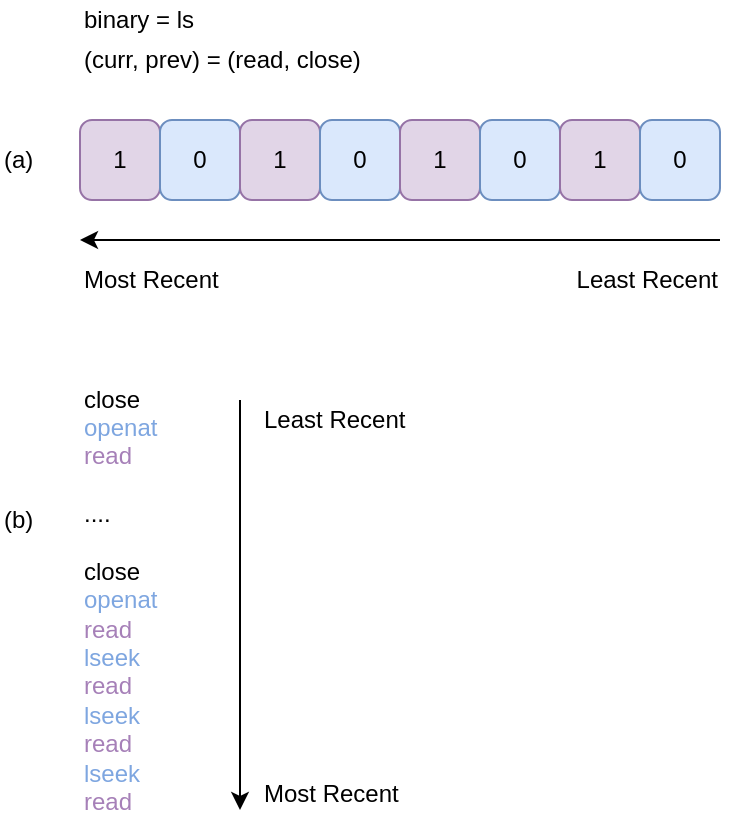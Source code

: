 <mxfile version="12.1.7" type="device" pages="1"><diagram id="4VQb4j5CQ5LQ0KDqWRRJ" name="Page-1"><mxGraphModel dx="1585" dy="896" grid="1" gridSize="10" guides="1" tooltips="1" connect="1" arrows="1" fold="1" page="1" pageScale="1" pageWidth="850" pageHeight="1100" math="0" shadow="0"><root><mxCell id="0"/><mxCell id="1" parent="0"/><mxCell id="VaIueDJUmBcWGi2YoBHb-1" value="1" style="rounded=1;whiteSpace=wrap;html=1;fillColor=#e1d5e7;strokeColor=#9673a6;" vertex="1" parent="1"><mxGeometry x="160" y="120" width="40" height="40" as="geometry"/></mxCell><mxCell id="VaIueDJUmBcWGi2YoBHb-2" value="0" style="rounded=1;whiteSpace=wrap;html=1;fillColor=#dae8fc;strokeColor=#6c8ebf;" vertex="1" parent="1"><mxGeometry x="200" y="120" width="40" height="40" as="geometry"/></mxCell><mxCell id="VaIueDJUmBcWGi2YoBHb-3" value="1" style="rounded=1;whiteSpace=wrap;html=1;fillColor=#e1d5e7;strokeColor=#9673a6;" vertex="1" parent="1"><mxGeometry x="240" y="120" width="40" height="40" as="geometry"/></mxCell><mxCell id="VaIueDJUmBcWGi2YoBHb-4" value="0" style="rounded=1;whiteSpace=wrap;html=1;fillColor=#dae8fc;strokeColor=#6c8ebf;" vertex="1" parent="1"><mxGeometry x="280" y="120" width="40" height="40" as="geometry"/></mxCell><mxCell id="VaIueDJUmBcWGi2YoBHb-6" value="1" style="rounded=1;whiteSpace=wrap;html=1;fillColor=#e1d5e7;strokeColor=#9673a6;" vertex="1" parent="1"><mxGeometry x="320" y="120" width="40" height="40" as="geometry"/></mxCell><mxCell id="VaIueDJUmBcWGi2YoBHb-7" value="0" style="rounded=1;whiteSpace=wrap;html=1;fillColor=#dae8fc;strokeColor=#6c8ebf;" vertex="1" parent="1"><mxGeometry x="360" y="120" width="40" height="40" as="geometry"/></mxCell><mxCell id="VaIueDJUmBcWGi2YoBHb-8" value="1" style="rounded=1;whiteSpace=wrap;html=1;fillColor=#e1d5e7;strokeColor=#9673a6;" vertex="1" parent="1"><mxGeometry x="400" y="120" width="40" height="40" as="geometry"/></mxCell><mxCell id="VaIueDJUmBcWGi2YoBHb-9" value="0" style="rounded=1;whiteSpace=wrap;html=1;fillColor=#dae8fc;strokeColor=#6c8ebf;" vertex="1" parent="1"><mxGeometry x="440" y="120" width="40" height="40" as="geometry"/></mxCell><mxCell id="VaIueDJUmBcWGi2YoBHb-10" value="" style="endArrow=classic;html=1;startArrow=none;startFill=0;endFill=1;" edge="1" parent="1"><mxGeometry width="50" height="50" relative="1" as="geometry"><mxPoint x="480" y="180" as="sourcePoint"/><mxPoint x="160" y="180" as="targetPoint"/></mxGeometry></mxCell><mxCell id="VaIueDJUmBcWGi2YoBHb-11" value="Least Recent" style="text;html=1;resizable=0;points=[];autosize=1;align=right;verticalAlign=top;spacingTop=-4;" vertex="1" parent="1"><mxGeometry x="390" y="190" width="90" height="20" as="geometry"/></mxCell><mxCell id="VaIueDJUmBcWGi2YoBHb-12" value="Most Recent" style="text;html=1;resizable=0;points=[];autosize=1;align=left;verticalAlign=top;spacingTop=-4;" vertex="1" parent="1"><mxGeometry x="160" y="190" width="90" height="20" as="geometry"/></mxCell><mxCell id="VaIueDJUmBcWGi2YoBHb-15" value="(curr, prev) = (read, close)" style="text;html=1;resizable=0;points=[];autosize=1;align=left;verticalAlign=top;spacingTop=-4;" vertex="1" parent="1"><mxGeometry x="160" y="80" width="180" height="20" as="geometry"/></mxCell><mxCell id="VaIueDJUmBcWGi2YoBHb-16" value="binary = ls" style="text;html=1;resizable=0;points=[];autosize=1;align=left;verticalAlign=top;spacingTop=-4;" vertex="1" parent="1"><mxGeometry x="160" y="60" width="80" height="20" as="geometry"/></mxCell><mxCell id="VaIueDJUmBcWGi2YoBHb-17" value="(a)" style="text;html=1;resizable=0;points=[];autosize=1;align=left;verticalAlign=top;spacingTop=-4;" vertex="1" parent="1"><mxGeometry x="120" y="130" width="30" height="20" as="geometry"/></mxCell><mxCell id="VaIueDJUmBcWGi2YoBHb-18" value="(b)" style="text;html=1;resizable=0;points=[];autosize=1;align=left;verticalAlign=top;spacingTop=-4;" vertex="1" parent="1"><mxGeometry x="120" y="310" width="30" height="20" as="geometry"/></mxCell><mxCell id="VaIueDJUmBcWGi2YoBHb-19" value="close&lt;br&gt;&lt;font color=&quot;#7ea6e0&quot;&gt;openat&lt;/font&gt;&lt;br&gt;&lt;font color=&quot;#a680b8&quot;&gt;read&lt;/font&gt;&lt;br&gt;&lt;br&gt;....&lt;br&gt;&lt;br&gt;close&lt;br&gt;&lt;font color=&quot;#7ea6e0&quot;&gt;openat&lt;/font&gt;&lt;br&gt;&lt;font color=&quot;#a680b8&quot;&gt;read&lt;/font&gt;&lt;br&gt;&lt;font color=&quot;#7ea6e0&quot;&gt;lseek&lt;/font&gt;&lt;br&gt;&lt;font color=&quot;#a680b8&quot;&gt;read&lt;/font&gt;&lt;br&gt;&lt;font color=&quot;#7ea6e0&quot;&gt;lseek&lt;/font&gt;&lt;br&gt;&lt;font color=&quot;#a680b8&quot;&gt;read&lt;/font&gt;&lt;br&gt;&lt;font color=&quot;#7ea6e0&quot;&gt;lseek&lt;/font&gt;&lt;br&gt;&lt;font color=&quot;#a680b8&quot;&gt;read&lt;/font&gt;" style="text;html=1;strokeColor=none;fillColor=none;align=left;verticalAlign=middle;whiteSpace=wrap;rounded=0;" vertex="1" parent="1"><mxGeometry x="160" y="350" width="40" height="20" as="geometry"/></mxCell><mxCell id="VaIueDJUmBcWGi2YoBHb-21" value="" style="endArrow=classic;html=1;endFill=1;startArrow=none;startFill=0;" edge="1" parent="1"><mxGeometry width="50" height="50" relative="1" as="geometry"><mxPoint x="240" y="260" as="sourcePoint"/><mxPoint x="240" y="465" as="targetPoint"/></mxGeometry></mxCell><mxCell id="VaIueDJUmBcWGi2YoBHb-22" value="Most Recent" style="text;html=1;resizable=0;points=[];autosize=1;align=left;verticalAlign=top;spacingTop=-4;" vertex="1" parent="1"><mxGeometry x="250" y="447" width="90" height="20" as="geometry"/></mxCell><mxCell id="VaIueDJUmBcWGi2YoBHb-23" value="Least Recent" style="text;html=1;resizable=0;points=[];autosize=1;align=left;verticalAlign=top;spacingTop=-4;" vertex="1" parent="1"><mxGeometry x="250" y="260" width="90" height="20" as="geometry"/></mxCell></root></mxGraphModel></diagram></mxfile>
